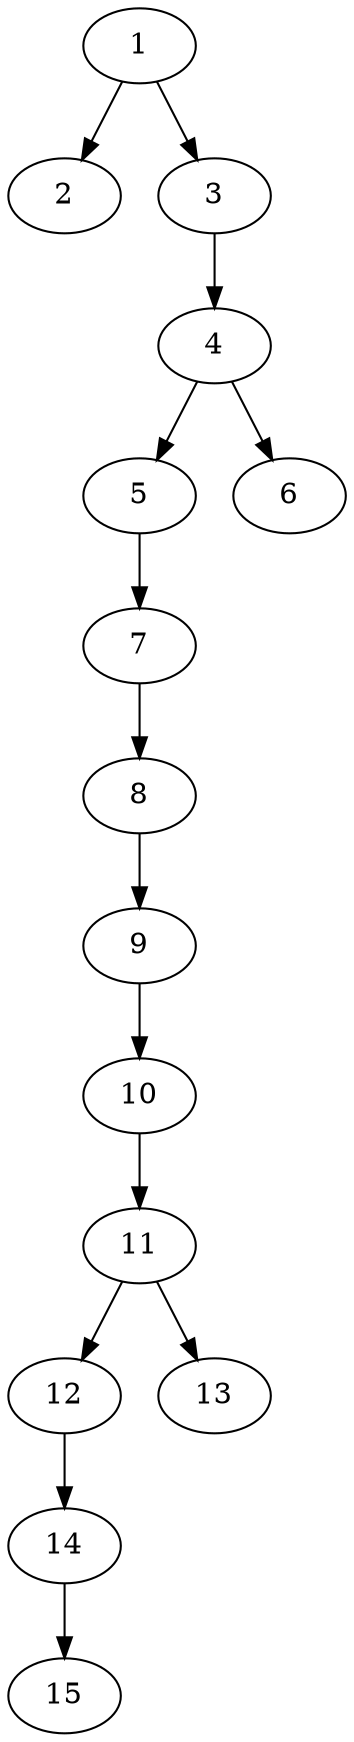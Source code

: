 // DAG automatically generated by daggen at Thu Oct  3 13:59:25 2019
// ./daggen --dot -n 15 --ccr 0.3 --fat 0.3 --regular 0.9 --density 0.6 --mindata 5242880 --maxdata 52428800 
digraph G {
  1 [size="111892480", alpha="0.03", expect_size="33567744"] 
  1 -> 2 [size ="33567744"]
  1 -> 3 [size ="33567744"]
  2 [size="85261653", alpha="0.19", expect_size="25578496"] 
  3 [size="64747520", alpha="0.09", expect_size="19424256"] 
  3 -> 4 [size ="19424256"]
  4 [size="91917653", alpha="0.15", expect_size="27575296"] 
  4 -> 5 [size ="27575296"]
  4 -> 6 [size ="27575296"]
  5 [size="84910080", alpha="0.07", expect_size="25473024"] 
  5 -> 7 [size ="25473024"]
  6 [size="70809600", alpha="0.06", expect_size="21242880"] 
  7 [size="80872107", alpha="0.02", expect_size="24261632"] 
  7 -> 8 [size ="24261632"]
  8 [size="148473173", alpha="0.09", expect_size="44541952"] 
  8 -> 9 [size ="44541952"]
  9 [size="52701867", alpha="0.13", expect_size="15810560"] 
  9 -> 10 [size ="15810560"]
  10 [size="80493227", alpha="0.20", expect_size="24147968"] 
  10 -> 11 [size ="24147968"]
  11 [size="31170560", alpha="0.01", expect_size="9351168"] 
  11 -> 12 [size ="9351168"]
  11 -> 13 [size ="9351168"]
  12 [size="57432747", alpha="0.09", expect_size="17229824"] 
  12 -> 14 [size ="17229824"]
  13 [size="53422080", alpha="0.19", expect_size="16026624"] 
  14 [size="124429653", alpha="0.04", expect_size="37328896"] 
  14 -> 15 [size ="37328896"]
  15 [size="82786987", alpha="0.01", expect_size="24836096"] 
}

